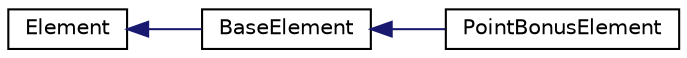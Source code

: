digraph G
{
  edge [fontname="Helvetica",fontsize="10",labelfontname="Helvetica",labelfontsize="10"];
  node [fontname="Helvetica",fontsize="10",shape=record];
  rankdir="LR";
  Node1 [label="Element",height=0.2,width=0.4,color="black", fillcolor="white", style="filled",URL="$class_element.html",tooltip="La classe de gestion des éléments."];
  Node1 -> Node2 [dir="back",color="midnightblue",fontsize="10",style="solid",fontname="Helvetica"];
  Node2 [label="BaseElement",height=0.2,width=0.4,color="black", fillcolor="white", style="filled",URL="$class_base_element.html",tooltip="décorateur de la classe Element"];
  Node2 -> Node3 [dir="back",color="midnightblue",fontsize="10",style="solid",fontname="Helvetica"];
  Node3 [label="PointBonusElement",height=0.2,width=0.4,color="black", fillcolor="white", style="filled",URL="$class_point_bonus_element.html",tooltip="La classe PointBonusElement, hérite de BaseElement."];
}
